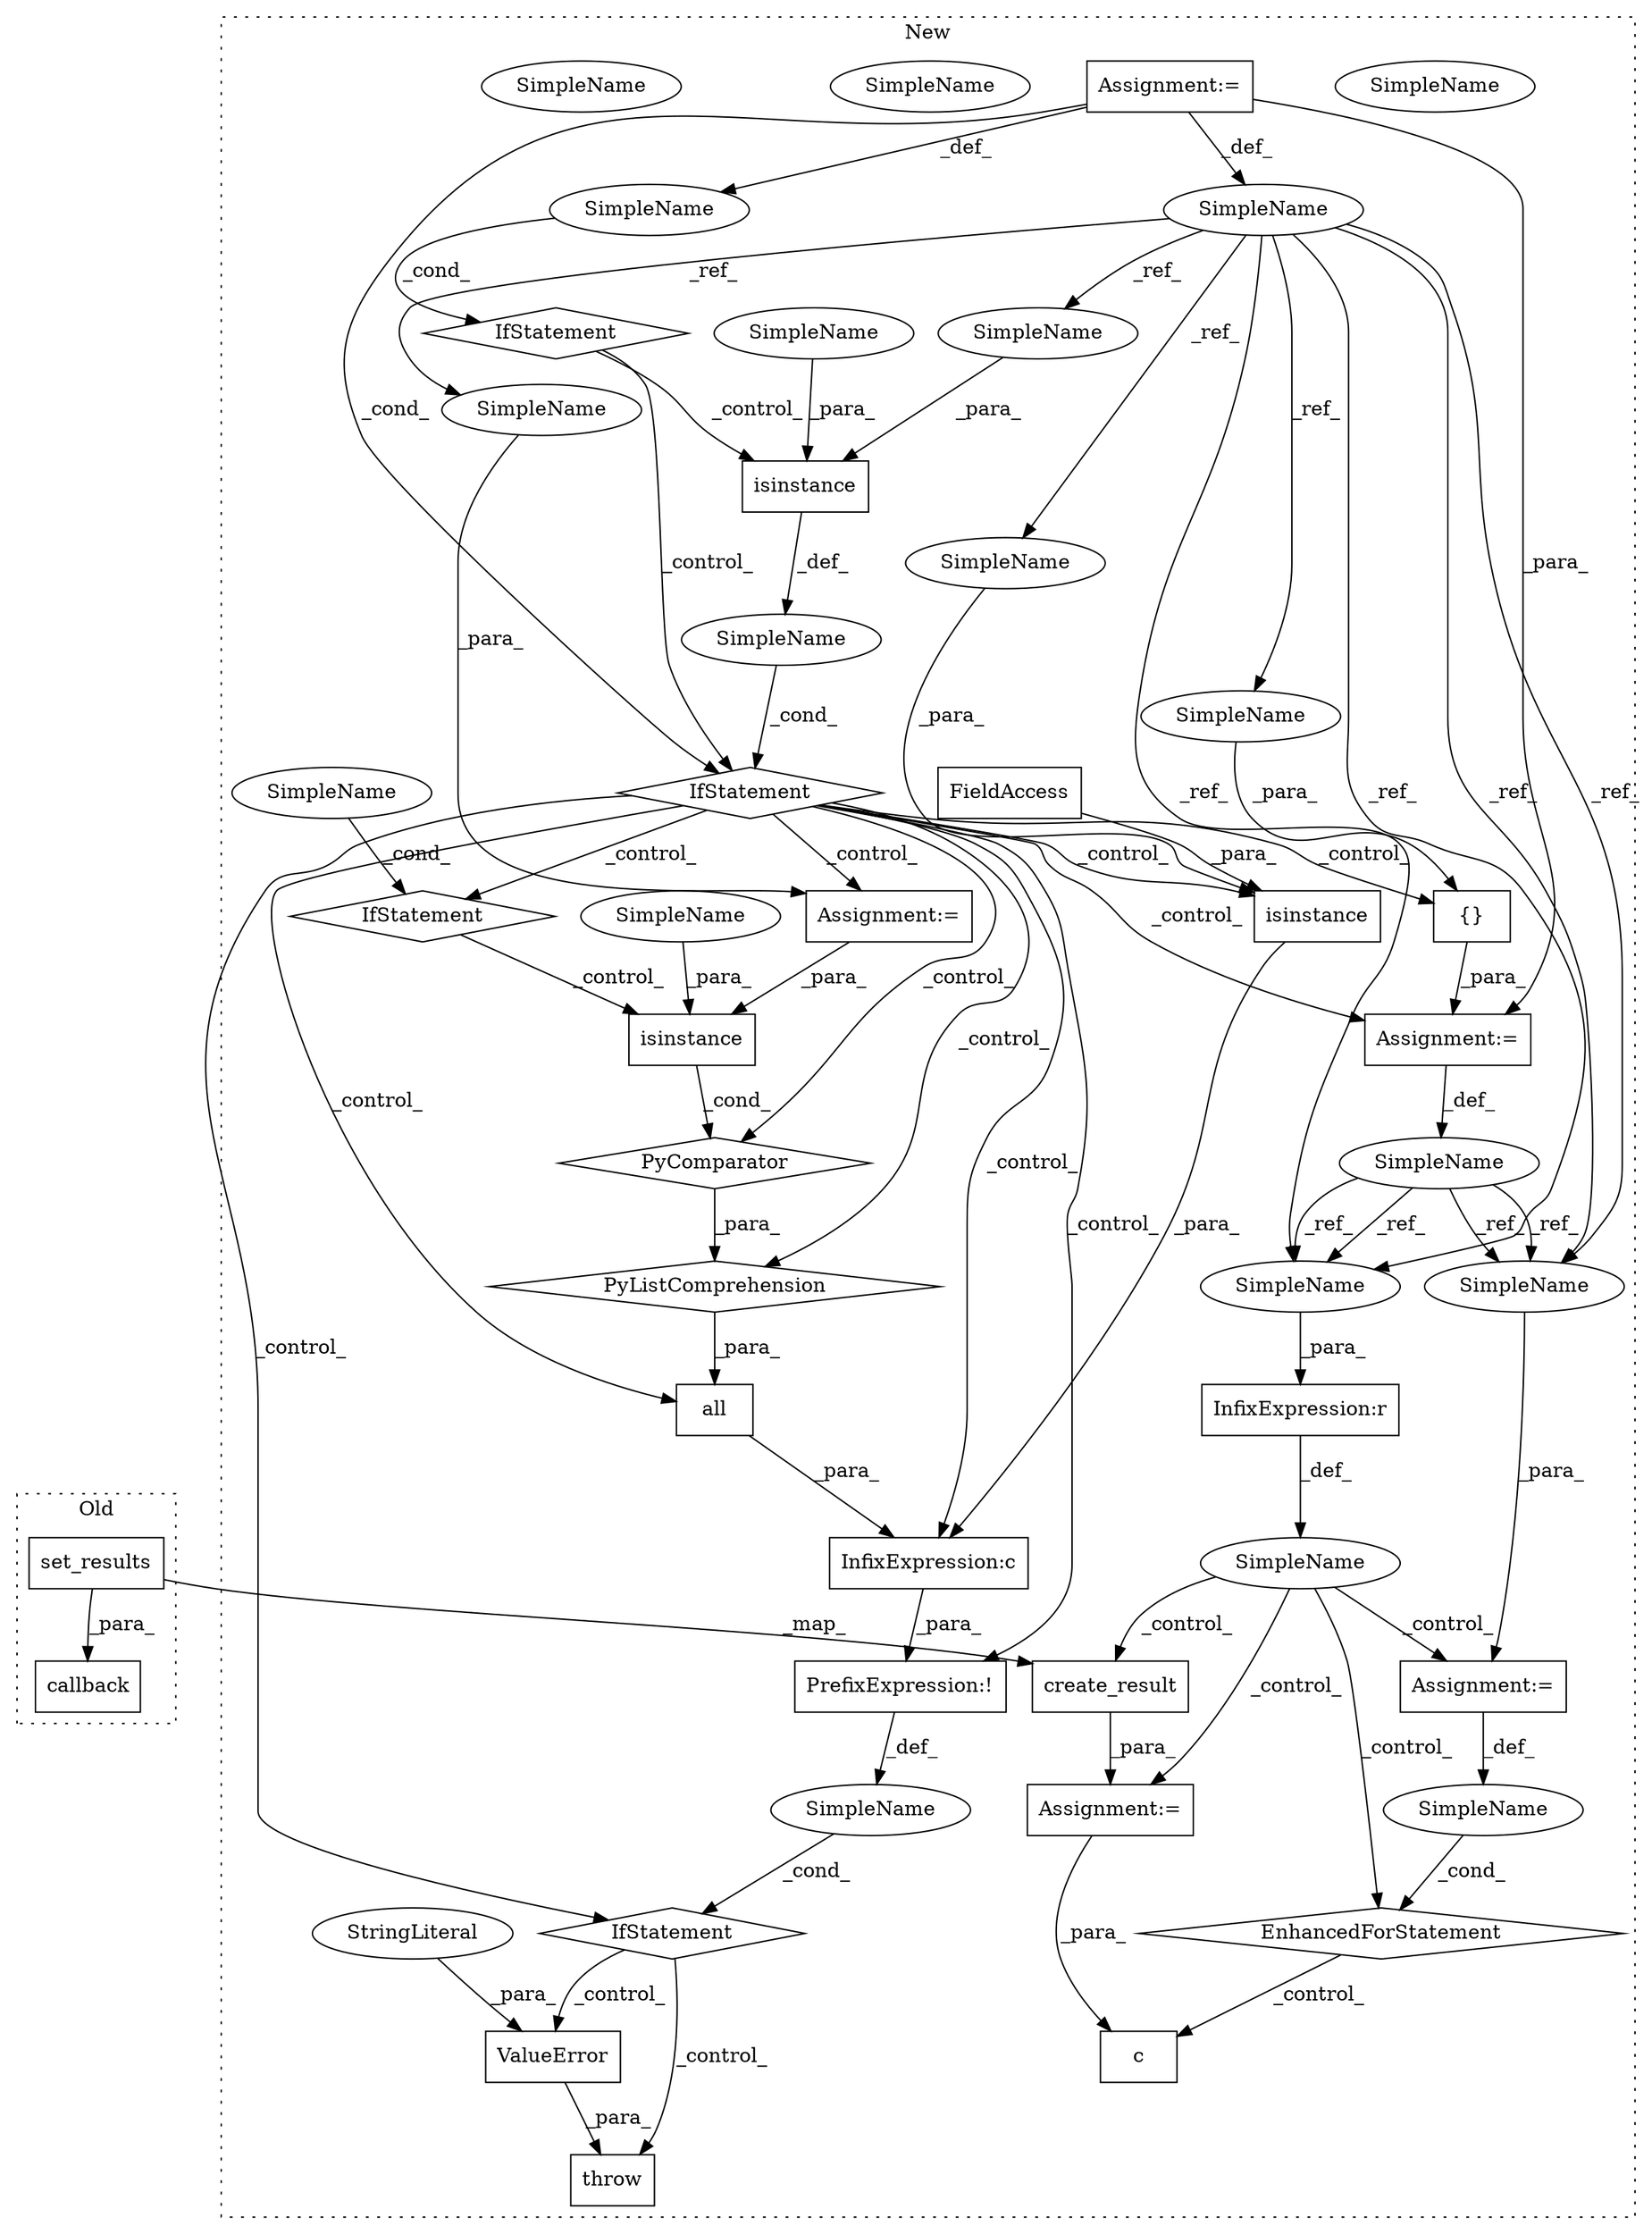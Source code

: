 digraph G {
subgraph cluster0 {
1 [label="callback" a="32" s="5622,5665" l="9,1" shape="box"];
15 [label="set_results" a="32" s="5631,5664" l="12,1" shape="box"];
label = "Old";
style="dotted";
}
subgraph cluster1 {
2 [label="IfStatement" a="25" s="1426,1446" l="4,2" shape="diamond"];
3 [label="SimpleName" a="42" s="" l="" shape="ellipse"];
4 [label="InfixExpression:c" a="27" s="1582" l="4" shape="box"];
5 [label="SimpleName" a="42" s="" l="" shape="ellipse"];
6 [label="PyListComprehension" a="109" s="1603" l="118" shape="diamond"];
7 [label="all" a="32" s="1586,1721" l="17,-5" shape="box"];
8 [label="PrefixExpression:!" a="38" s="1555" l="1" shape="box"];
9 [label="PyComparator" a="113" s="1689" l="24" shape="diamond"];
10 [label="{}" a="4" s="1519,1528" l="1,1" shape="box"];
11 [label="c" a="32" s="6498,6508" l="2,1" shape="box"];
12 [label="SimpleName" a="42" s="" l="" shape="ellipse"];
13 [label="EnhancedForStatement" a="70" s="6407,6484" l="61,2" shape="diamond"];
14 [label="create_result" a="32" s="6361,6396" l="14,1" shape="box"];
16 [label="SimpleName" a="42" s="6472" l="1" shape="ellipse"];
17 [label="isinstance" a="32" s="1557,1581" l="11,1" shape="box"];
18 [label="InfixExpression:r" a="27" s="6332" l="4" shape="box"];
19 [label="SimpleName" a="42" s="1270" l="8" shape="ellipse"];
20 [label="isinstance" a="32" s="1603,1624" l="11,1" shape="box"];
21 [label="isinstance" a="32" s="1460,1488" l="11,1" shape="box"];
22 [label="throw" a="53" s="1729" l="6" shape="box"];
23 [label="FieldAccess" a="22" s="1577" l="4" shape="box"];
24 [label="SimpleName" a="42" s="1708" l="5" shape="ellipse"];
25 [label="IfStatement" a="25" s="1689" l="24" shape="diamond"];
26 [label="SimpleName" a="42" s="" l="" shape="ellipse"];
27 [label="IfStatement" a="25" s="1551,1717" l="4,2" shape="diamond"];
28 [label="SimpleName" a="42" s="1501" l="8" shape="ellipse"];
29 [label="Assignment:=" a="7" s="6407,6484" l="61,2" shape="box"];
30 [label="IfStatement" a="25" s="1456,1489" l="4,2" shape="diamond"];
31 [label="ValueError" a="32" s="1735,1808" l="11,1" shape="box"];
32 [label="Assignment:=" a="7" s="6360" l="1" shape="box"];
33 [label="Assignment:=" a="7" s="1270" l="8" shape="box"];
34 [label="Assignment:=" a="7" s="1509" l="1" shape="box"];
35 [label="Assignment:=" a="7" s="1689" l="24" shape="box"];
36 [label="StringLiteral" a="45" s="1746" l="62" shape="ellipse"];
37 [label="SimpleName" a="42" s="1616" l="8" shape="ellipse"];
38 [label="SimpleName" a="42" s="1480" l="8" shape="ellipse"];
39 [label="SimpleName" a="42" s="1568" l="8" shape="ellipse"];
40 [label="SimpleName" a="42" s="1696" l="8" shape="ellipse"];
41 [label="SimpleName" a="42" s="1520" l="8" shape="ellipse"];
42 [label="SimpleName" a="42" s="6324" l="8" shape="ellipse"];
43 [label="SimpleName" a="42" s="6476" l="8" shape="ellipse"];
44 [label="SimpleName" a="42" s="1471" l="8" shape="ellipse"];
45 [label="SimpleName" a="42" s="1708" l="5" shape="ellipse"];
46 [label="SimpleName" a="42" s="6324" l="8" shape="ellipse"];
47 [label="SimpleName" a="42" s="6476" l="8" shape="ellipse"];
label = "New";
style="dotted";
}
2 -> 21 [label="_control_"];
2 -> 30 [label="_control_"];
3 -> 2 [label="_cond_"];
4 -> 8 [label="_para_"];
5 -> 30 [label="_cond_"];
6 -> 7 [label="_para_"];
7 -> 4 [label="_para_"];
8 -> 26 [label="_def_"];
9 -> 6 [label="_para_"];
10 -> 34 [label="_para_"];
12 -> 32 [label="_control_"];
12 -> 29 [label="_control_"];
12 -> 13 [label="_control_"];
12 -> 14 [label="_control_"];
13 -> 11 [label="_control_"];
14 -> 32 [label="_para_"];
15 -> 14 [label="_map_"];
15 -> 1 [label="_para_"];
16 -> 13 [label="_cond_"];
17 -> 4 [label="_para_"];
18 -> 12 [label="_def_"];
19 -> 46 [label="_ref_"];
19 -> 47 [label="_ref_"];
19 -> 41 [label="_ref_"];
19 -> 46 [label="_ref_"];
19 -> 40 [label="_ref_"];
19 -> 47 [label="_ref_"];
19 -> 39 [label="_ref_"];
19 -> 44 [label="_ref_"];
20 -> 9 [label="_cond_"];
21 -> 5 [label="_def_"];
23 -> 17 [label="_para_"];
25 -> 20 [label="_control_"];
26 -> 27 [label="_cond_"];
27 -> 22 [label="_control_"];
27 -> 31 [label="_control_"];
28 -> 46 [label="_ref_"];
28 -> 46 [label="_ref_"];
28 -> 47 [label="_ref_"];
28 -> 47 [label="_ref_"];
29 -> 16 [label="_def_"];
30 -> 27 [label="_control_"];
30 -> 25 [label="_control_"];
30 -> 9 [label="_control_"];
30 -> 10 [label="_control_"];
30 -> 4 [label="_control_"];
30 -> 8 [label="_control_"];
30 -> 6 [label="_control_"];
30 -> 7 [label="_control_"];
30 -> 17 [label="_control_"];
30 -> 35 [label="_control_"];
30 -> 34 [label="_control_"];
31 -> 22 [label="_para_"];
32 -> 11 [label="_para_"];
33 -> 19 [label="_def_"];
33 -> 3 [label="_def_"];
33 -> 30 [label="_cond_"];
33 -> 34 [label="_para_"];
34 -> 28 [label="_def_"];
35 -> 20 [label="_para_"];
36 -> 31 [label="_para_"];
37 -> 20 [label="_para_"];
38 -> 21 [label="_para_"];
39 -> 17 [label="_para_"];
40 -> 35 [label="_para_"];
41 -> 10 [label="_para_"];
44 -> 21 [label="_para_"];
45 -> 25 [label="_cond_"];
46 -> 18 [label="_para_"];
47 -> 29 [label="_para_"];
}